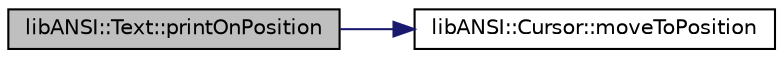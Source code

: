 digraph "libANSI::Text::printOnPosition"
{
 // LATEX_PDF_SIZE
  edge [fontname="Helvetica",fontsize="10",labelfontname="Helvetica",labelfontsize="10"];
  node [fontname="Helvetica",fontsize="10",shape=record];
  rankdir="LR";
  Node1 [label="libANSI::Text::printOnPosition",height=0.2,width=0.4,color="black", fillcolor="grey75", style="filled", fontcolor="black",tooltip=" "];
  Node1 -> Node2 [color="midnightblue",fontsize="10",style="solid",fontname="Helvetica"];
  Node2 [label="libANSI::Cursor::moveToPosition",height=0.2,width=0.4,color="black", fillcolor="white", style="filled",URL="$classlibANSI_1_1Cursor.html#ac19db47c8b13cbbd73798324c6fd209f",tooltip=" "];
}
